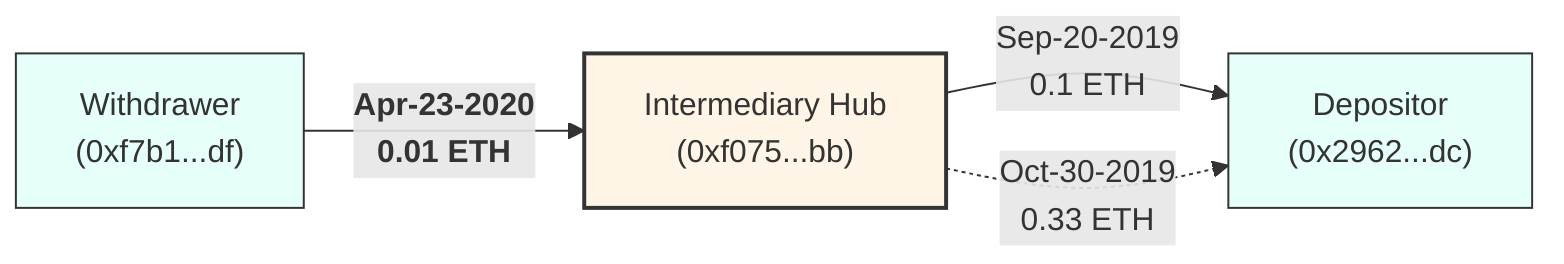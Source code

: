 graph LR
    A["Depositor<br>(0x2962...dc)"]
    B["Withdrawer<br>(0xf7b1...df)"]
    C["Intermediary Hub<br>(0xf075...bb)"]

    C -- "Sep-20-2019<br>0.1 ETH" --> A
    C -. "Oct-30-2019<br>0.33 ETH" .-> A

    B -- "<b>Apr-23-2020<br>0.01 ETH</b>" --> C

    style A fill:#e6fffa,stroke:#333
    style B fill:#e6fffa,stroke:#333
    style C fill:#fff5e6,stroke:#333,stroke-width:2px